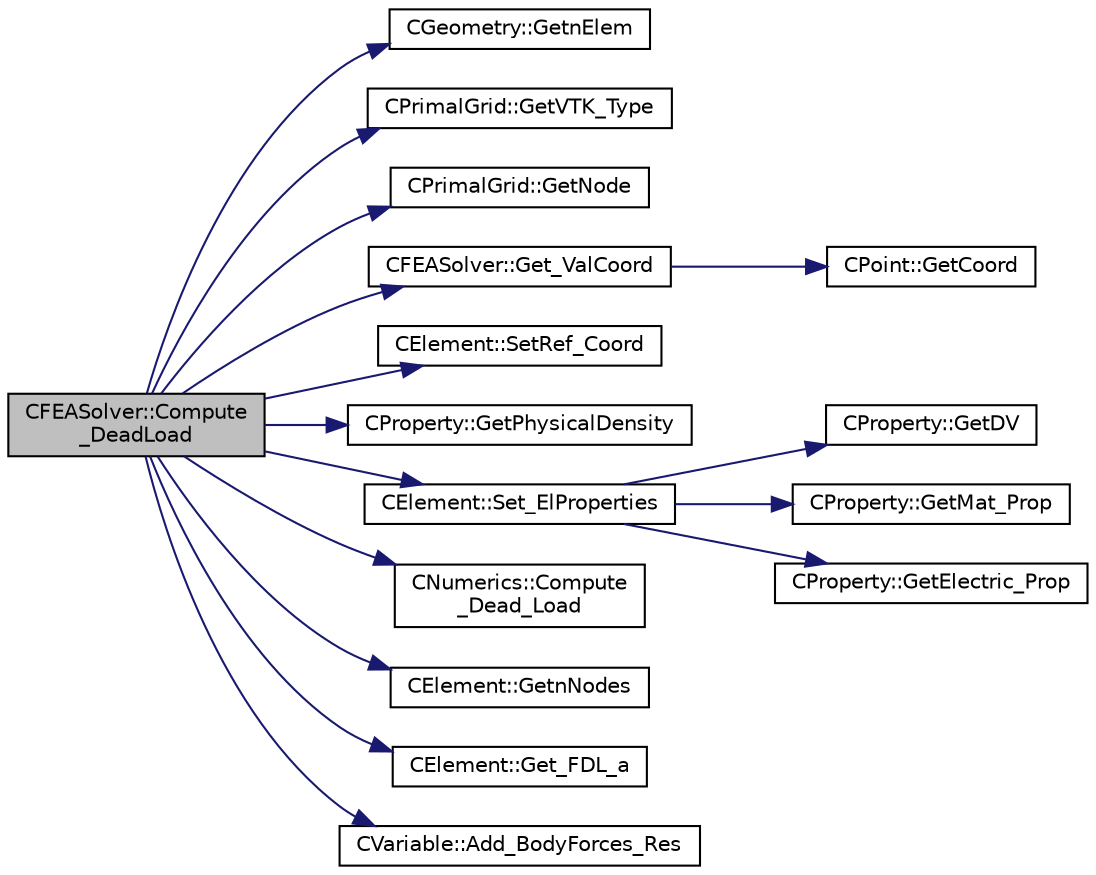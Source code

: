 digraph "CFEASolver::Compute_DeadLoad"
{
  edge [fontname="Helvetica",fontsize="10",labelfontname="Helvetica",labelfontsize="10"];
  node [fontname="Helvetica",fontsize="10",shape=record];
  rankdir="LR";
  Node221 [label="CFEASolver::Compute\l_DeadLoad",height=0.2,width=0.4,color="black", fillcolor="grey75", style="filled", fontcolor="black"];
  Node221 -> Node222 [color="midnightblue",fontsize="10",style="solid",fontname="Helvetica"];
  Node222 [label="CGeometry::GetnElem",height=0.2,width=0.4,color="black", fillcolor="white", style="filled",URL="$class_c_geometry.html#a4ae48ec038df1f5ee7c1daadabea5e99",tooltip="Get number of elements. "];
  Node221 -> Node223 [color="midnightblue",fontsize="10",style="solid",fontname="Helvetica"];
  Node223 [label="CPrimalGrid::GetVTK_Type",height=0.2,width=0.4,color="black", fillcolor="white", style="filled",URL="$class_c_primal_grid.html#adb676897e7cf4a83ceb83065e7c6a04f",tooltip="A pure virtual member. "];
  Node221 -> Node224 [color="midnightblue",fontsize="10",style="solid",fontname="Helvetica"];
  Node224 [label="CPrimalGrid::GetNode",height=0.2,width=0.4,color="black", fillcolor="white", style="filled",URL="$class_c_primal_grid.html#a4fc7b6b6ac5025325c7e68fb56fbeef8",tooltip="A pure virtual member. "];
  Node221 -> Node225 [color="midnightblue",fontsize="10",style="solid",fontname="Helvetica"];
  Node225 [label="CFEASolver::Get_ValCoord",height=0.2,width=0.4,color="black", fillcolor="white", style="filled",URL="$class_c_f_e_a_solver.html#aa884a16a0a77d7ff877a564b0ca7206d",tooltip="Get the value of the reference coordinate to set on the element structure. "];
  Node225 -> Node226 [color="midnightblue",fontsize="10",style="solid",fontname="Helvetica"];
  Node226 [label="CPoint::GetCoord",height=0.2,width=0.4,color="black", fillcolor="white", style="filled",URL="$class_c_point.html#a95fe081d22e96e190cb3edcbf0d6525f",tooltip="Get the coordinates dor the control volume. "];
  Node221 -> Node227 [color="midnightblue",fontsize="10",style="solid",fontname="Helvetica"];
  Node227 [label="CElement::SetRef_Coord",height=0.2,width=0.4,color="black", fillcolor="white", style="filled",URL="$class_c_element.html#a734f0ffdf9fc0d48f6add20fd6cd5cfe",tooltip="Set the value of the coordinate of the nodes in the reference configuration. "];
  Node221 -> Node228 [color="midnightblue",fontsize="10",style="solid",fontname="Helvetica"];
  Node228 [label="CProperty::GetPhysicalDensity",height=0.2,width=0.4,color="black", fillcolor="white", style="filled",URL="$class_c_property.html#a0c0c3778fe99294e3b156bebb5c87d4b",tooltip="Get the value of the Physical density. "];
  Node221 -> Node229 [color="midnightblue",fontsize="10",style="solid",fontname="Helvetica"];
  Node229 [label="CElement::Set_ElProperties",height=0.2,width=0.4,color="black", fillcolor="white", style="filled",URL="$class_c_element.html#a5a9bc98cf64c54b7e073427967dc3f5a",tooltip="Store the values of the identifiers for element properties. "];
  Node229 -> Node230 [color="midnightblue",fontsize="10",style="solid",fontname="Helvetica"];
  Node230 [label="CProperty::GetDV",height=0.2,width=0.4,color="black", fillcolor="white", style="filled",URL="$class_c_property.html#a903e86823bf39c0aee76101d401668c5",tooltip="Get index of the design variable. "];
  Node229 -> Node231 [color="midnightblue",fontsize="10",style="solid",fontname="Helvetica"];
  Node231 [label="CProperty::GetMat_Prop",height=0.2,width=0.4,color="black", fillcolor="white", style="filled",URL="$class_c_property.html#ae052b949ce07fbd8906850d8098862cf",tooltip="Get index of the physical properties. "];
  Node229 -> Node232 [color="midnightblue",fontsize="10",style="solid",fontname="Helvetica"];
  Node232 [label="CProperty::GetElectric_Prop",height=0.2,width=0.4,color="black", fillcolor="white", style="filled",URL="$class_c_property.html#a39808d4c3a823fee58948e00f3abb002",tooltip="Get index of the electric properties. "];
  Node221 -> Node233 [color="midnightblue",fontsize="10",style="solid",fontname="Helvetica"];
  Node233 [label="CNumerics::Compute\l_Dead_Load",height=0.2,width=0.4,color="black", fillcolor="white", style="filled",URL="$class_c_numerics.html#a0bd55551bebd5ca3b37075591b4dbb52",tooltip="A virtual member to compute the residual component due to dead loads. "];
  Node221 -> Node234 [color="midnightblue",fontsize="10",style="solid",fontname="Helvetica"];
  Node234 [label="CElement::GetnNodes",height=0.2,width=0.4,color="black", fillcolor="white", style="filled",URL="$class_c_element.html#a87d13ba01e276d05b00b42caa1d5ee3c",tooltip="Retrieve the number of nodes of the element. "];
  Node221 -> Node235 [color="midnightblue",fontsize="10",style="solid",fontname="Helvetica"];
  Node235 [label="CElement::Get_FDL_a",height=0.2,width=0.4,color="black", fillcolor="white", style="filled",URL="$class_c_element.html#a3d17c3aa987a10165dcab3d9ee541a26",tooltip="Return the values of the dead load components of the residual for node a. "];
  Node221 -> Node236 [color="midnightblue",fontsize="10",style="solid",fontname="Helvetica"];
  Node236 [label="CVariable::Add_BodyForces_Res",height=0.2,width=0.4,color="black", fillcolor="white", style="filled",URL="$class_c_variable.html#a7c3b910fc0db28adcbf4c130dc64ee71",tooltip="A virtual member. "];
}

